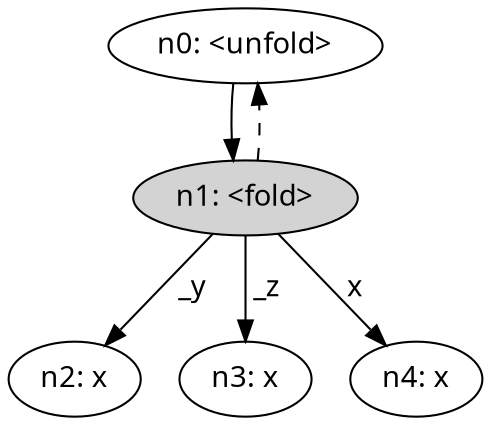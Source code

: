 digraph {
    node [fontname="bold helvetica"];
    edge [fontname="bold helvetica"];
    n0 [label="n0: <unfold>"];
    n1 [label="n1: <fold>"] [style=filled];
    n0 -> n1;
    n1 -> n0 [style=dashed];
    n2 [label="n2: x"];
    n1 -> n2 [label=" _y "];
    n3 [label="n3: x"];
    n1 -> n3 [label=" _z "];
    n4 [label="n4: x"];
    n1 -> n4 [label=" x "];
}
